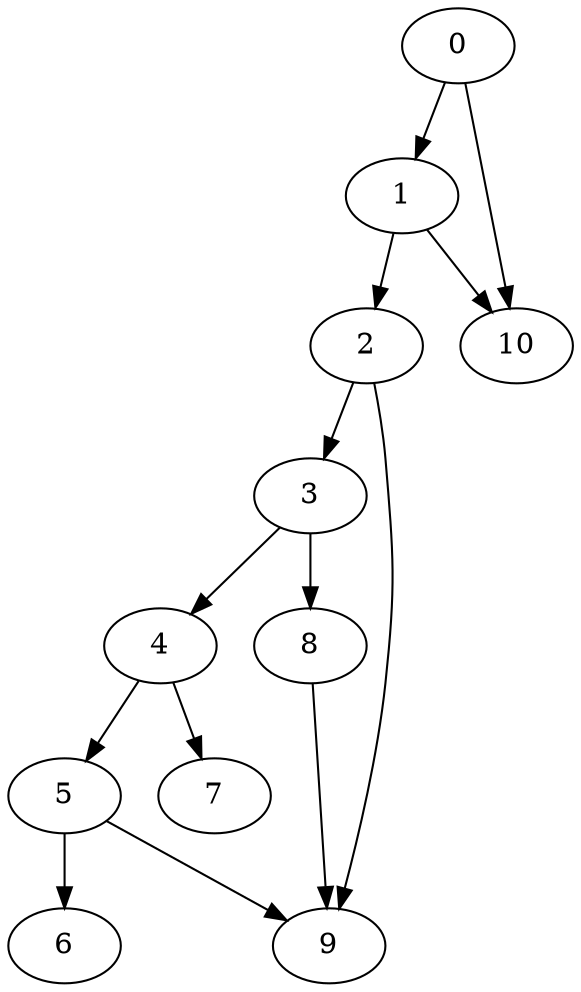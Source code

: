 digraph {
	0
	1
	2
	3
	4
	5
	6
	7
	8
	9
	10
	3 -> 4
	5 -> 6
	2 -> 9
	5 -> 9
	8 -> 9
	0 -> 10
	1 -> 10
	0 -> 1
	1 -> 2
	2 -> 3
	4 -> 5
	4 -> 7
	3 -> 8
}
